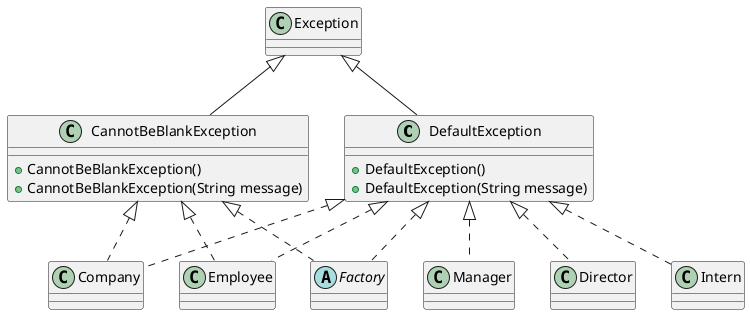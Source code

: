 @startuml

class DefaultException {
    +DefaultException()
    +DefaultException(String message)
}

class CannotBeBlankException {
    +CannotBeBlankException()
    +CannotBeBlankException(String message)
}

class Exception {

}

class Company {

}

class Employee {

}

class Manager {

}

class Director {

}

class Intern {

}

abstract class Factory {

}

Exception <|-- DefaultException
Exception <|-- CannotBeBlankException


CannotBeBlankException <|.. Employee
DefaultException <|.. Employee

DefaultException <|.. Intern

DefaultException <|.. Manager

DefaultException <|.. Director

CannotBeBlankException <|.. Company
DefaultException <|.. Company

CannotBeBlankException <|.. Factory
DefaultException <|.. Factory

@enduml
